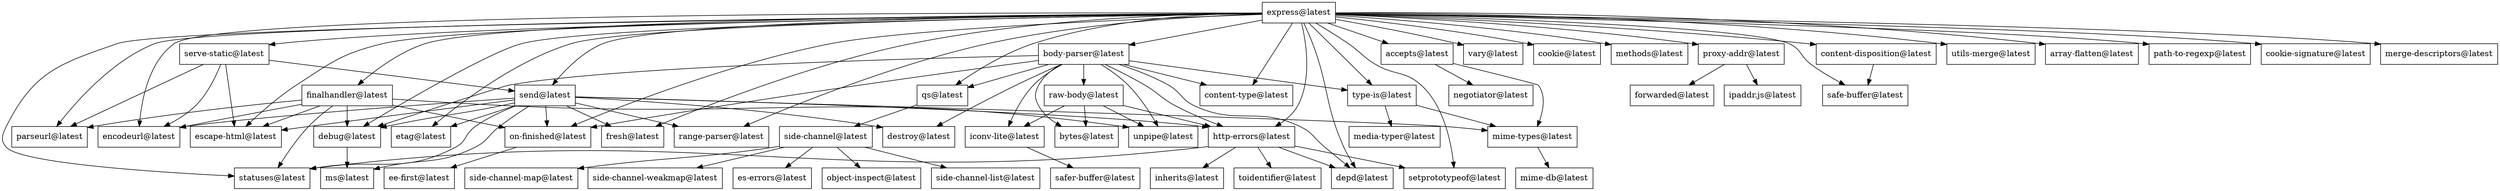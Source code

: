 digraph dependencies {
  node [shape=box];
  "express@latest" -> "qs@latest";
  "express@latest" -> "depd@latest";
  "express@latest" -> "etag@latest";
  "express@latest" -> "send@latest";
  "express@latest" -> "vary@latest";
  "express@latest" -> "debug@latest";
  "express@latest" -> "fresh@latest";
  "express@latest" -> "cookie@latest";
  "express@latest" -> "accepts@latest";
  "express@latest" -> "methods@latest";
  "express@latest" -> "type-is@latest";
  "express@latest" -> "parseurl@latest";
  "express@latest" -> "statuses@latest";
  "express@latest" -> "encodeurl@latest";
  "express@latest" -> "proxy-addr@latest";
  "express@latest" -> "body-parser@latest";
  "express@latest" -> "escape-html@latest";
  "express@latest" -> "http-errors@latest";
  "express@latest" -> "on-finished@latest";
  "express@latest" -> "safe-buffer@latest";
  "express@latest" -> "utils-merge@latest";
  "express@latest" -> "content-type@latest";
  "express@latest" -> "finalhandler@latest";
  "express@latest" -> "range-parser@latest";
  "express@latest" -> "serve-static@latest";
  "express@latest" -> "array-flatten@latest";
  "express@latest" -> "path-to-regexp@latest";
  "express@latest" -> "setprototypeof@latest";
  "express@latest" -> "cookie-signature@latest";
  "express@latest" -> "merge-descriptors@latest";
  "express@latest" -> "content-disposition@latest";
  "qs@latest" -> "side-channel@latest";
  "side-channel@latest" -> "es-errors@latest";
  "side-channel@latest" -> "object-inspect@latest";
  "side-channel@latest" -> "side-channel-list@latest";
  "side-channel@latest" -> "side-channel-map@latest";
  "side-channel@latest" -> "side-channel-weakmap@latest";
  "send@latest" -> "ms@latest";
  "send@latest" -> "etag@latest";
  "send@latest" -> "debug@latest";
  "send@latest" -> "fresh@latest";
  "send@latest" -> "destroy@latest";
  "send@latest" -> "statuses@latest";
  "send@latest" -> "encodeurl@latest";
  "send@latest" -> "mime-types@latest";
  "send@latest" -> "escape-html@latest";
  "send@latest" -> "http-errors@latest";
  "send@latest" -> "on-finished@latest";
  "send@latest" -> "range-parser@latest";
  "debug@latest" -> "ms@latest";
  "mime-types@latest" -> "mime-db@latest";
  "http-errors@latest" -> "depd@latest";
  "http-errors@latest" -> "inherits@latest";
  "http-errors@latest" -> "setprototypeof@latest";
  "http-errors@latest" -> "statuses@latest";
  "http-errors@latest" -> "toidentifier@latest";
  "on-finished@latest" -> "ee-first@latest";
  "accepts@latest" -> "mime-types@latest";
  "accepts@latest" -> "negotiator@latest";
  "type-is@latest" -> "mime-types@latest";
  "type-is@latest" -> "media-typer@latest";
  "proxy-addr@latest" -> "forwarded@latest";
  "proxy-addr@latest" -> "ipaddr.js@latest";
  "body-parser@latest" -> "qs@latest";
  "body-parser@latest" -> "depd@latest";
  "body-parser@latest" -> "bytes@latest";
  "body-parser@latest" -> "debug@latest";
  "body-parser@latest" -> "unpipe@latest";
  "body-parser@latest" -> "destroy@latest";
  "body-parser@latest" -> "type-is@latest";
  "body-parser@latest" -> "raw-body@latest";
  "body-parser@latest" -> "iconv-lite@latest";
  "body-parser@latest" -> "http-errors@latest";
  "body-parser@latest" -> "on-finished@latest";
  "body-parser@latest" -> "content-type@latest";
  "raw-body@latest" -> "bytes@latest";
  "raw-body@latest" -> "http-errors@latest";
  "raw-body@latest" -> "iconv-lite@latest";
  "raw-body@latest" -> "unpipe@latest";
  "iconv-lite@latest" -> "safer-buffer@latest";
  "finalhandler@latest" -> "debug@latest";
  "finalhandler@latest" -> "encodeurl@latest";
  "finalhandler@latest" -> "escape-html@latest";
  "finalhandler@latest" -> "on-finished@latest";
  "finalhandler@latest" -> "parseurl@latest";
  "finalhandler@latest" -> "statuses@latest";
  "finalhandler@latest" -> "unpipe@latest";
  "serve-static@latest" -> "encodeurl@latest";
  "serve-static@latest" -> "escape-html@latest";
  "serve-static@latest" -> "parseurl@latest";
  "serve-static@latest" -> "send@latest";
  "content-disposition@latest" -> "safe-buffer@latest";
}
